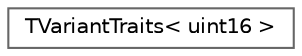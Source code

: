 digraph "Graphical Class Hierarchy"
{
 // INTERACTIVE_SVG=YES
 // LATEX_PDF_SIZE
  bgcolor="transparent";
  edge [fontname=Helvetica,fontsize=10,labelfontname=Helvetica,labelfontsize=10];
  node [fontname=Helvetica,fontsize=10,shape=box,height=0.2,width=0.4];
  rankdir="LR";
  Node0 [id="Node000000",label="TVariantTraits\< uint16 \>",height=0.2,width=0.4,color="grey40", fillcolor="white", style="filled",URL="$d1/d9c/structTVariantTraits_3_01uint16_01_4.html",tooltip="Implements variant type traits for the built-in uint16 type."];
}
